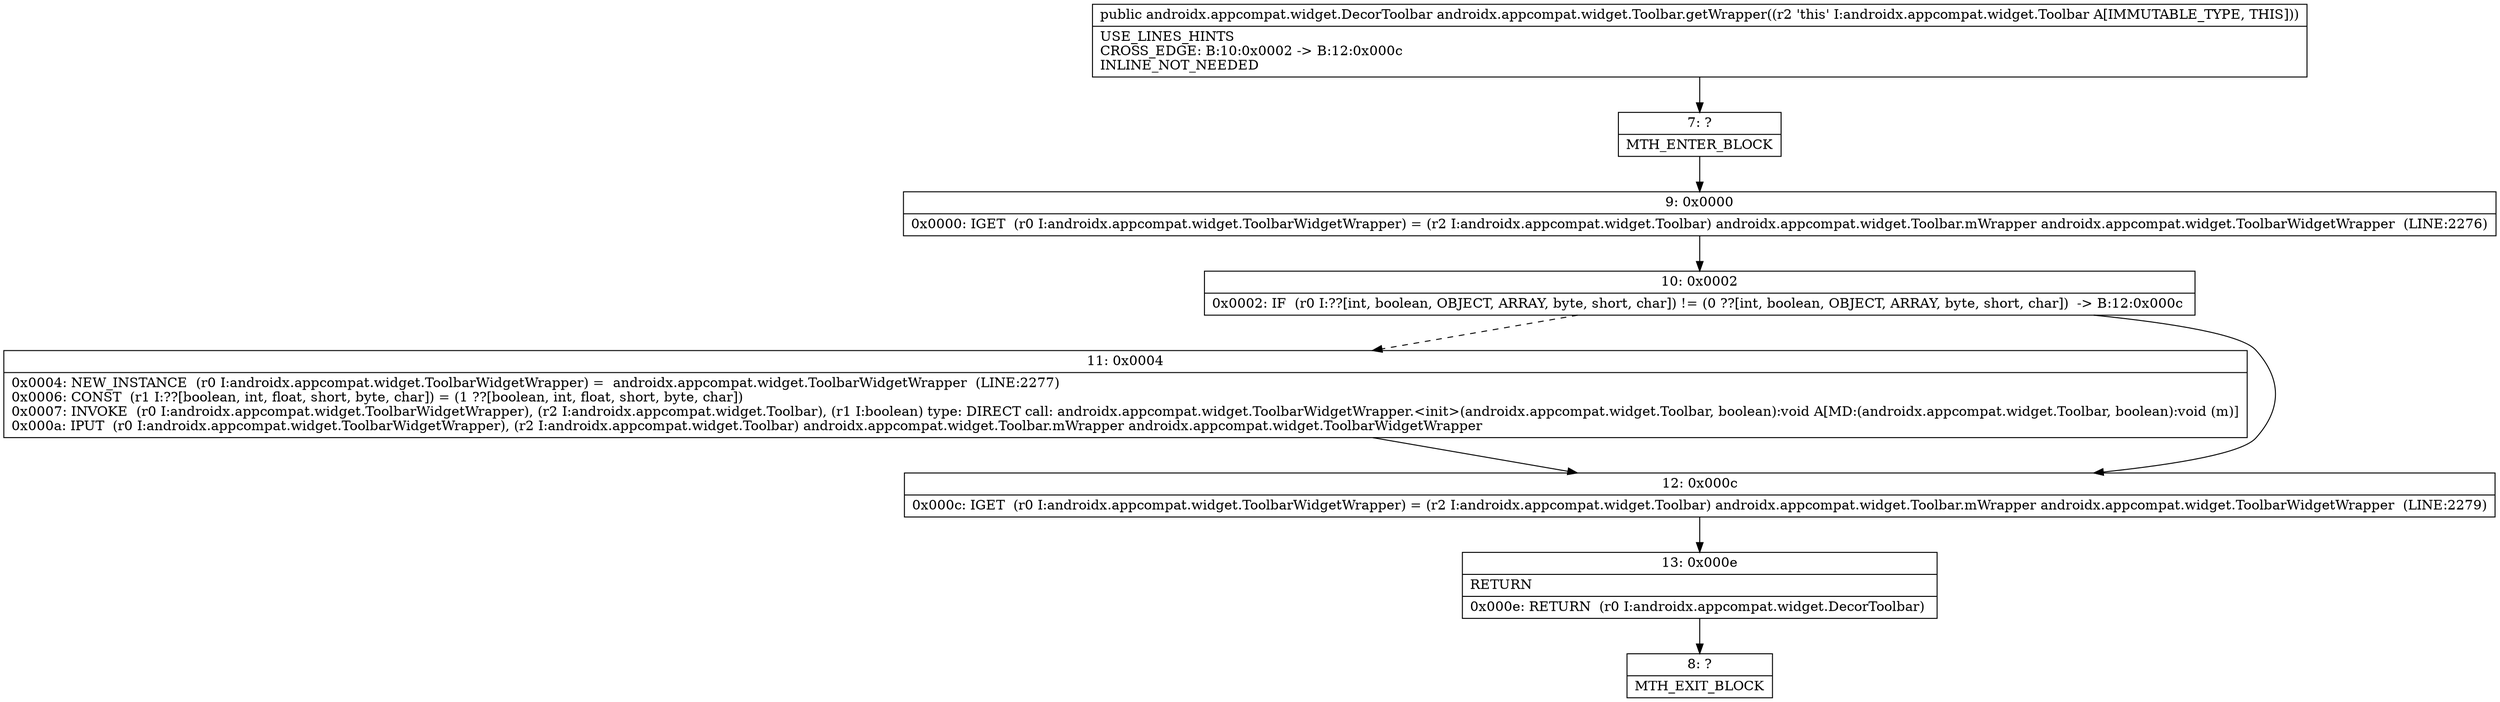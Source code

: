 digraph "CFG forandroidx.appcompat.widget.Toolbar.getWrapper()Landroidx\/appcompat\/widget\/DecorToolbar;" {
Node_7 [shape=record,label="{7\:\ ?|MTH_ENTER_BLOCK\l}"];
Node_9 [shape=record,label="{9\:\ 0x0000|0x0000: IGET  (r0 I:androidx.appcompat.widget.ToolbarWidgetWrapper) = (r2 I:androidx.appcompat.widget.Toolbar) androidx.appcompat.widget.Toolbar.mWrapper androidx.appcompat.widget.ToolbarWidgetWrapper  (LINE:2276)\l}"];
Node_10 [shape=record,label="{10\:\ 0x0002|0x0002: IF  (r0 I:??[int, boolean, OBJECT, ARRAY, byte, short, char]) != (0 ??[int, boolean, OBJECT, ARRAY, byte, short, char])  \-\> B:12:0x000c \l}"];
Node_11 [shape=record,label="{11\:\ 0x0004|0x0004: NEW_INSTANCE  (r0 I:androidx.appcompat.widget.ToolbarWidgetWrapper) =  androidx.appcompat.widget.ToolbarWidgetWrapper  (LINE:2277)\l0x0006: CONST  (r1 I:??[boolean, int, float, short, byte, char]) = (1 ??[boolean, int, float, short, byte, char]) \l0x0007: INVOKE  (r0 I:androidx.appcompat.widget.ToolbarWidgetWrapper), (r2 I:androidx.appcompat.widget.Toolbar), (r1 I:boolean) type: DIRECT call: androidx.appcompat.widget.ToolbarWidgetWrapper.\<init\>(androidx.appcompat.widget.Toolbar, boolean):void A[MD:(androidx.appcompat.widget.Toolbar, boolean):void (m)]\l0x000a: IPUT  (r0 I:androidx.appcompat.widget.ToolbarWidgetWrapper), (r2 I:androidx.appcompat.widget.Toolbar) androidx.appcompat.widget.Toolbar.mWrapper androidx.appcompat.widget.ToolbarWidgetWrapper \l}"];
Node_12 [shape=record,label="{12\:\ 0x000c|0x000c: IGET  (r0 I:androidx.appcompat.widget.ToolbarWidgetWrapper) = (r2 I:androidx.appcompat.widget.Toolbar) androidx.appcompat.widget.Toolbar.mWrapper androidx.appcompat.widget.ToolbarWidgetWrapper  (LINE:2279)\l}"];
Node_13 [shape=record,label="{13\:\ 0x000e|RETURN\l|0x000e: RETURN  (r0 I:androidx.appcompat.widget.DecorToolbar) \l}"];
Node_8 [shape=record,label="{8\:\ ?|MTH_EXIT_BLOCK\l}"];
MethodNode[shape=record,label="{public androidx.appcompat.widget.DecorToolbar androidx.appcompat.widget.Toolbar.getWrapper((r2 'this' I:androidx.appcompat.widget.Toolbar A[IMMUTABLE_TYPE, THIS]))  | USE_LINES_HINTS\lCROSS_EDGE: B:10:0x0002 \-\> B:12:0x000c\lINLINE_NOT_NEEDED\l}"];
MethodNode -> Node_7;Node_7 -> Node_9;
Node_9 -> Node_10;
Node_10 -> Node_11[style=dashed];
Node_10 -> Node_12;
Node_11 -> Node_12;
Node_12 -> Node_13;
Node_13 -> Node_8;
}

